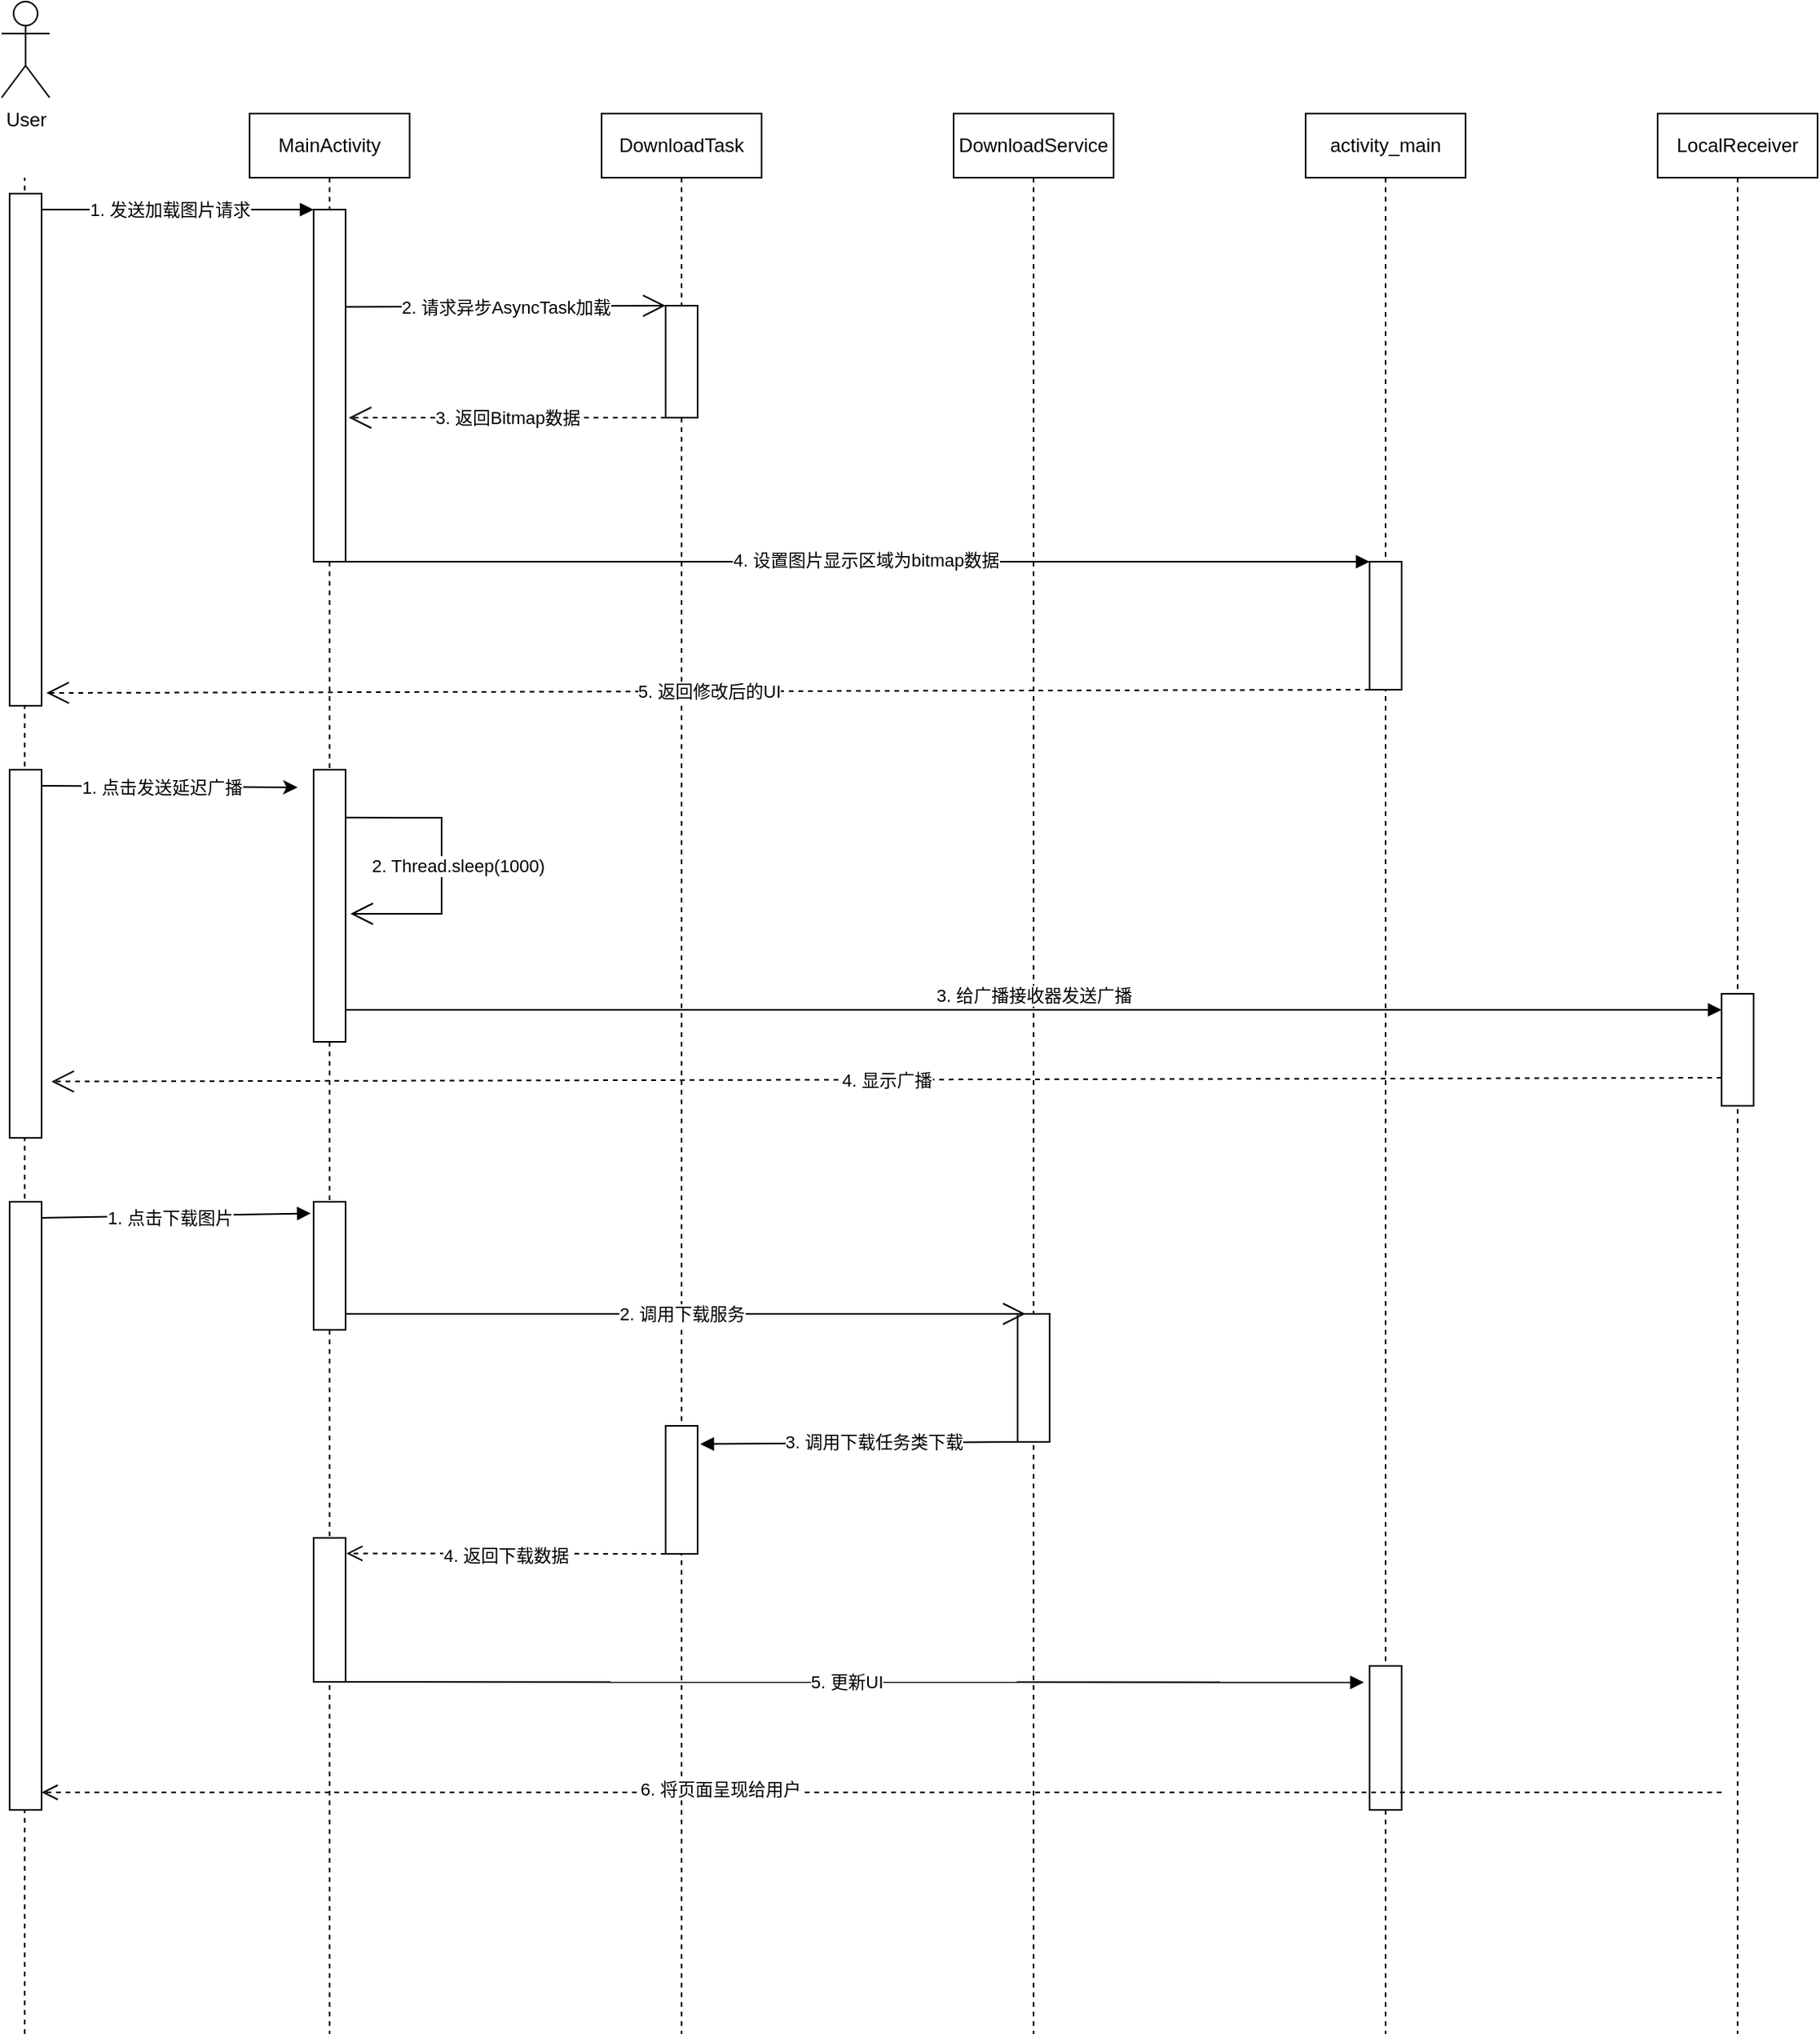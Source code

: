 <mxfile version="15.1.1" type="github">
  <diagram id="ERTIg3c9GlpW2gTC1-mK" name="第 1 页">
    <mxGraphModel dx="2370" dy="1343" grid="1" gridSize="10" guides="1" tooltips="1" connect="1" arrows="1" fold="1" page="1" pageScale="1" pageWidth="827" pageHeight="1169" math="0" shadow="0">
      <root>
        <mxCell id="0" />
        <mxCell id="1" parent="0" />
        <mxCell id="0HNPgDAZULnfaTcV10nY-1" value="MainActivity" style="shape=umlLifeline;perimeter=lifelinePerimeter;whiteSpace=wrap;html=1;container=1;collapsible=0;recursiveResize=0;outlineConnect=0;" vertex="1" parent="1">
          <mxGeometry x="220" y="120" width="100" height="1200" as="geometry" />
        </mxCell>
        <mxCell id="0HNPgDAZULnfaTcV10nY-2" value="DownloadTask" style="shape=umlLifeline;perimeter=lifelinePerimeter;whiteSpace=wrap;html=1;container=1;collapsible=0;recursiveResize=0;outlineConnect=0;" vertex="1" parent="1">
          <mxGeometry x="440" y="120" width="100" height="1200" as="geometry" />
        </mxCell>
        <mxCell id="0HNPgDAZULnfaTcV10nY-3" value="DownloadService" style="shape=umlLifeline;perimeter=lifelinePerimeter;whiteSpace=wrap;html=1;container=1;collapsible=0;recursiveResize=0;outlineConnect=0;" vertex="1" parent="1">
          <mxGeometry x="660" y="120" width="100" height="1200" as="geometry" />
        </mxCell>
        <mxCell id="0HNPgDAZULnfaTcV10nY-4" value="User" style="shape=umlActor;verticalLabelPosition=bottom;verticalAlign=top;html=1;" vertex="1" parent="1">
          <mxGeometry x="65" y="50" width="30" height="60" as="geometry" />
        </mxCell>
        <mxCell id="0HNPgDAZULnfaTcV10nY-5" value="" style="endArrow=none;dashed=1;html=1;" edge="1" parent="1">
          <mxGeometry width="50" height="50" relative="1" as="geometry">
            <mxPoint x="79.41" y="1320" as="sourcePoint" />
            <mxPoint x="79.41" y="160" as="targetPoint" />
          </mxGeometry>
        </mxCell>
        <mxCell id="0HNPgDAZULnfaTcV10nY-8" value="" style="rounded=0;whiteSpace=wrap;html=1;" vertex="1" parent="1">
          <mxGeometry x="70" y="170" width="20" height="320" as="geometry" />
        </mxCell>
        <mxCell id="0HNPgDAZULnfaTcV10nY-9" value="" style="html=1;verticalAlign=bottom;endArrow=block;entryX=0;entryY=0;entryDx=0;entryDy=0;" edge="1" parent="1" target="0HNPgDAZULnfaTcV10nY-10">
          <mxGeometry width="80" relative="1" as="geometry">
            <mxPoint x="90" y="180" as="sourcePoint" />
            <mxPoint x="170" y="180" as="targetPoint" />
          </mxGeometry>
        </mxCell>
        <mxCell id="0HNPgDAZULnfaTcV10nY-12" value="1. 发送加载图片请求" style="edgeLabel;html=1;align=center;verticalAlign=middle;resizable=0;points=[];" vertex="1" connectable="0" parent="0HNPgDAZULnfaTcV10nY-9">
          <mxGeometry x="0.373" y="1" relative="1" as="geometry">
            <mxPoint x="-37" y="1" as="offset" />
          </mxGeometry>
        </mxCell>
        <mxCell id="0HNPgDAZULnfaTcV10nY-10" value="" style="rounded=0;whiteSpace=wrap;html=1;" vertex="1" parent="1">
          <mxGeometry x="260" y="180" width="20" height="220" as="geometry" />
        </mxCell>
        <mxCell id="0HNPgDAZULnfaTcV10nY-14" value="" style="rounded=0;whiteSpace=wrap;html=1;" vertex="1" parent="1">
          <mxGeometry x="480" y="240" width="20" height="70" as="geometry" />
        </mxCell>
        <mxCell id="0HNPgDAZULnfaTcV10nY-15" value="" style="endArrow=open;endFill=1;endSize=12;html=1;exitX=1.007;exitY=0.276;exitDx=0;exitDy=0;exitPerimeter=0;" edge="1" parent="1" source="0HNPgDAZULnfaTcV10nY-10">
          <mxGeometry width="160" relative="1" as="geometry">
            <mxPoint x="350" y="209.76" as="sourcePoint" />
            <mxPoint x="480" y="240" as="targetPoint" />
          </mxGeometry>
        </mxCell>
        <mxCell id="0HNPgDAZULnfaTcV10nY-16" value="2. 请求异步AsyncTask加载" style="edgeLabel;html=1;align=center;verticalAlign=middle;resizable=0;points=[];" vertex="1" connectable="0" parent="0HNPgDAZULnfaTcV10nY-15">
          <mxGeometry x="-0.114" y="2" relative="1" as="geometry">
            <mxPoint x="11" y="2" as="offset" />
          </mxGeometry>
        </mxCell>
        <mxCell id="0HNPgDAZULnfaTcV10nY-20" value="3. 返回Bitmap数据" style="endArrow=open;endSize=12;dashed=1;html=1;exitX=0;exitY=1;exitDx=0;exitDy=0;" edge="1" parent="1" source="0HNPgDAZULnfaTcV10nY-14">
          <mxGeometry width="160" relative="1" as="geometry">
            <mxPoint x="290" y="320" as="sourcePoint" />
            <mxPoint x="282" y="310" as="targetPoint" />
          </mxGeometry>
        </mxCell>
        <mxCell id="0HNPgDAZULnfaTcV10nY-21" value="activity_main" style="shape=umlLifeline;perimeter=lifelinePerimeter;whiteSpace=wrap;html=1;container=1;collapsible=0;recursiveResize=0;outlineConnect=0;" vertex="1" parent="1">
          <mxGeometry x="880" y="120" width="100" height="1200" as="geometry" />
        </mxCell>
        <mxCell id="0HNPgDAZULnfaTcV10nY-22" value="" style="html=1;verticalAlign=bottom;endArrow=block;entryX=0;entryY=0;entryDx=0;entryDy=0;" edge="1" parent="1" target="0HNPgDAZULnfaTcV10nY-23">
          <mxGeometry width="80" relative="1" as="geometry">
            <mxPoint x="280" y="400" as="sourcePoint" />
            <mxPoint x="890" y="400" as="targetPoint" />
          </mxGeometry>
        </mxCell>
        <mxCell id="0HNPgDAZULnfaTcV10nY-24" value="4. 设置图片显示区域为bitmap数据" style="edgeLabel;html=1;align=center;verticalAlign=middle;resizable=0;points=[];" vertex="1" connectable="0" parent="0HNPgDAZULnfaTcV10nY-22">
          <mxGeometry x="0.015" y="1" relative="1" as="geometry">
            <mxPoint as="offset" />
          </mxGeometry>
        </mxCell>
        <mxCell id="0HNPgDAZULnfaTcV10nY-23" value="" style="rounded=0;whiteSpace=wrap;html=1;" vertex="1" parent="1">
          <mxGeometry x="920" y="400" width="20" height="80" as="geometry" />
        </mxCell>
        <mxCell id="0HNPgDAZULnfaTcV10nY-25" value="5. 返回修改后的UI" style="endArrow=open;endSize=12;dashed=1;html=1;exitX=0;exitY=1;exitDx=0;exitDy=0;entryX=1.15;entryY=0.975;entryDx=0;entryDy=0;entryPerimeter=0;" edge="1" parent="1" source="0HNPgDAZULnfaTcV10nY-23" target="0HNPgDAZULnfaTcV10nY-8">
          <mxGeometry width="160" relative="1" as="geometry">
            <mxPoint x="440" y="450" as="sourcePoint" />
            <mxPoint x="600" y="450" as="targetPoint" />
          </mxGeometry>
        </mxCell>
        <mxCell id="0HNPgDAZULnfaTcV10nY-28" value="LocalReceiver" style="shape=umlLifeline;perimeter=lifelinePerimeter;whiteSpace=wrap;html=1;container=1;collapsible=0;recursiveResize=0;outlineConnect=0;" vertex="1" parent="1">
          <mxGeometry x="1100" y="120" width="100" height="1200" as="geometry" />
        </mxCell>
        <mxCell id="0HNPgDAZULnfaTcV10nY-29" value="" style="rounded=0;whiteSpace=wrap;html=1;" vertex="1" parent="1">
          <mxGeometry x="70" y="530" width="20" height="230" as="geometry" />
        </mxCell>
        <mxCell id="0HNPgDAZULnfaTcV10nY-30" value="" style="endArrow=classic;html=1;" edge="1" parent="1">
          <mxGeometry width="50" height="50" relative="1" as="geometry">
            <mxPoint x="90" y="540" as="sourcePoint" />
            <mxPoint x="250" y="541" as="targetPoint" />
          </mxGeometry>
        </mxCell>
        <mxCell id="0HNPgDAZULnfaTcV10nY-32" value="1. 点击发送延迟广播" style="edgeLabel;html=1;align=center;verticalAlign=middle;resizable=0;points=[];" vertex="1" connectable="0" parent="0HNPgDAZULnfaTcV10nY-30">
          <mxGeometry x="-0.066" relative="1" as="geometry">
            <mxPoint as="offset" />
          </mxGeometry>
        </mxCell>
        <mxCell id="0HNPgDAZULnfaTcV10nY-31" value="" style="rounded=0;whiteSpace=wrap;html=1;" vertex="1" parent="1">
          <mxGeometry x="260" y="530" width="20" height="170" as="geometry" />
        </mxCell>
        <mxCell id="0HNPgDAZULnfaTcV10nY-33" value="" style="endArrow=open;endFill=1;endSize=12;html=1;rounded=0;" edge="1" parent="1">
          <mxGeometry width="160" relative="1" as="geometry">
            <mxPoint x="280" y="559.83" as="sourcePoint" />
            <mxPoint x="283" y="620" as="targetPoint" />
            <Array as="points">
              <mxPoint x="340" y="560" />
              <mxPoint x="340" y="620" />
            </Array>
          </mxGeometry>
        </mxCell>
        <mxCell id="0HNPgDAZULnfaTcV10nY-34" value="2. Thread.sleep(1000)" style="edgeLabel;html=1;align=center;verticalAlign=middle;resizable=0;points=[];" vertex="1" connectable="0" parent="0HNPgDAZULnfaTcV10nY-33">
          <mxGeometry x="-0.755" y="-1" relative="1" as="geometry">
            <mxPoint x="48" y="29" as="offset" />
          </mxGeometry>
        </mxCell>
        <mxCell id="0HNPgDAZULnfaTcV10nY-35" value="" style="rounded=0;whiteSpace=wrap;html=1;" vertex="1" parent="1">
          <mxGeometry x="1140" y="670" width="20" height="70" as="geometry" />
        </mxCell>
        <mxCell id="0HNPgDAZULnfaTcV10nY-37" value="3. 给广播接收器发送广播" style="html=1;verticalAlign=bottom;endArrow=block;" edge="1" parent="1">
          <mxGeometry width="80" relative="1" as="geometry">
            <mxPoint x="280" y="680" as="sourcePoint" />
            <mxPoint x="1140" y="680" as="targetPoint" />
          </mxGeometry>
        </mxCell>
        <mxCell id="0HNPgDAZULnfaTcV10nY-38" value="4. 显示广播" style="endArrow=open;endSize=12;dashed=1;html=1;exitX=0;exitY=0.75;exitDx=0;exitDy=0;entryX=1.307;entryY=0.847;entryDx=0;entryDy=0;entryPerimeter=0;" edge="1" parent="1" source="0HNPgDAZULnfaTcV10nY-35" target="0HNPgDAZULnfaTcV10nY-29">
          <mxGeometry width="160" relative="1" as="geometry">
            <mxPoint x="900" y="840" as="sourcePoint" />
            <mxPoint x="1060" y="840" as="targetPoint" />
          </mxGeometry>
        </mxCell>
        <mxCell id="0HNPgDAZULnfaTcV10nY-39" value="" style="rounded=0;whiteSpace=wrap;html=1;" vertex="1" parent="1">
          <mxGeometry x="70" y="800" width="20" height="380" as="geometry" />
        </mxCell>
        <mxCell id="0HNPgDAZULnfaTcV10nY-40" value="" style="html=1;verticalAlign=bottom;endArrow=block;entryX=-0.088;entryY=0.09;entryDx=0;entryDy=0;entryPerimeter=0;" edge="1" parent="1" target="0HNPgDAZULnfaTcV10nY-41">
          <mxGeometry width="80" relative="1" as="geometry">
            <mxPoint x="90" y="810" as="sourcePoint" />
            <mxPoint x="170" y="810" as="targetPoint" />
          </mxGeometry>
        </mxCell>
        <mxCell id="0HNPgDAZULnfaTcV10nY-42" value="1. 点击下载图片" style="edgeLabel;html=1;align=center;verticalAlign=middle;resizable=0;points=[];" vertex="1" connectable="0" parent="0HNPgDAZULnfaTcV10nY-40">
          <mxGeometry x="0.14" y="-1" relative="1" as="geometry">
            <mxPoint x="-16" as="offset" />
          </mxGeometry>
        </mxCell>
        <mxCell id="0HNPgDAZULnfaTcV10nY-41" value="" style="rounded=0;whiteSpace=wrap;html=1;" vertex="1" parent="1">
          <mxGeometry x="260" y="800" width="20" height="80" as="geometry" />
        </mxCell>
        <mxCell id="0HNPgDAZULnfaTcV10nY-43" value="" style="rounded=0;whiteSpace=wrap;html=1;" vertex="1" parent="1">
          <mxGeometry x="700" y="870" width="20" height="80" as="geometry" />
        </mxCell>
        <mxCell id="0HNPgDAZULnfaTcV10nY-46" value="" style="rounded=0;whiteSpace=wrap;html=1;" vertex="1" parent="1">
          <mxGeometry x="480" y="940" width="20" height="80" as="geometry" />
        </mxCell>
        <mxCell id="0HNPgDAZULnfaTcV10nY-50" value="" style="endArrow=open;endFill=1;endSize=12;html=1;entryX=0.25;entryY=0;entryDx=0;entryDy=0;" edge="1" parent="1" target="0HNPgDAZULnfaTcV10nY-43">
          <mxGeometry width="160" relative="1" as="geometry">
            <mxPoint x="280" y="870" as="sourcePoint" />
            <mxPoint x="440" y="870" as="targetPoint" />
          </mxGeometry>
        </mxCell>
        <mxCell id="0HNPgDAZULnfaTcV10nY-51" value="2. 调用下载服务" style="edgeLabel;html=1;align=center;verticalAlign=middle;resizable=0;points=[];" vertex="1" connectable="0" parent="0HNPgDAZULnfaTcV10nY-50">
          <mxGeometry x="0.063" y="-1" relative="1" as="geometry">
            <mxPoint x="-16" y="-1" as="offset" />
          </mxGeometry>
        </mxCell>
        <mxCell id="0HNPgDAZULnfaTcV10nY-53" value="" style="html=1;verticalAlign=bottom;endArrow=block;exitX=0;exitY=1;exitDx=0;exitDy=0;entryX=1.083;entryY=0.142;entryDx=0;entryDy=0;entryPerimeter=0;" edge="1" parent="1" source="0HNPgDAZULnfaTcV10nY-43" target="0HNPgDAZULnfaTcV10nY-46">
          <mxGeometry width="80" relative="1" as="geometry">
            <mxPoint x="510" y="900" as="sourcePoint" />
            <mxPoint x="590" y="900" as="targetPoint" />
          </mxGeometry>
        </mxCell>
        <mxCell id="0HNPgDAZULnfaTcV10nY-54" value="3. 调用下载任务类下载" style="edgeLabel;html=1;align=center;verticalAlign=middle;resizable=0;points=[];" vertex="1" connectable="0" parent="0HNPgDAZULnfaTcV10nY-53">
          <mxGeometry x="-0.185" relative="1" as="geometry">
            <mxPoint x="-9" y="-1" as="offset" />
          </mxGeometry>
        </mxCell>
        <mxCell id="0HNPgDAZULnfaTcV10nY-57" value="" style="rounded=0;whiteSpace=wrap;html=1;" vertex="1" parent="1">
          <mxGeometry x="260" y="1010" width="20" height="90" as="geometry" />
        </mxCell>
        <mxCell id="0HNPgDAZULnfaTcV10nY-59" value="" style="html=1;verticalAlign=bottom;endArrow=open;dashed=1;endSize=8;entryX=1.025;entryY=0.108;entryDx=0;entryDy=0;entryPerimeter=0;" edge="1" parent="1" target="0HNPgDAZULnfaTcV10nY-57">
          <mxGeometry x="1" y="100" relative="1" as="geometry">
            <mxPoint x="480" y="1020" as="sourcePoint" />
            <mxPoint x="400" y="1020" as="targetPoint" />
            <mxPoint as="offset" />
          </mxGeometry>
        </mxCell>
        <mxCell id="0HNPgDAZULnfaTcV10nY-60" value="4. 返回下载数据" style="edgeLabel;html=1;align=center;verticalAlign=middle;resizable=0;points=[];" vertex="1" connectable="0" parent="0HNPgDAZULnfaTcV10nY-59">
          <mxGeometry x="-0.159" y="-2" relative="1" as="geometry">
            <mxPoint x="-16" y="3" as="offset" />
          </mxGeometry>
        </mxCell>
        <mxCell id="0HNPgDAZULnfaTcV10nY-61" value="" style="rounded=0;whiteSpace=wrap;html=1;" vertex="1" parent="1">
          <mxGeometry x="920" y="1090" width="20" height="90" as="geometry" />
        </mxCell>
        <mxCell id="0HNPgDAZULnfaTcV10nY-62" value="" style="html=1;verticalAlign=bottom;endArrow=block;entryX=-0.179;entryY=0.114;entryDx=0;entryDy=0;entryPerimeter=0;" edge="1" parent="1" target="0HNPgDAZULnfaTcV10nY-61">
          <mxGeometry width="80" relative="1" as="geometry">
            <mxPoint x="280" y="1100" as="sourcePoint" />
            <mxPoint x="360" y="1100" as="targetPoint" />
          </mxGeometry>
        </mxCell>
        <mxCell id="0HNPgDAZULnfaTcV10nY-63" value="5. 更新UI" style="edgeLabel;html=1;align=center;verticalAlign=middle;resizable=0;points=[];" vertex="1" connectable="0" parent="0HNPgDAZULnfaTcV10nY-62">
          <mxGeometry x="0.068" y="-2" relative="1" as="geometry">
            <mxPoint x="-27" y="-2" as="offset" />
          </mxGeometry>
        </mxCell>
        <mxCell id="0HNPgDAZULnfaTcV10nY-64" value="" style="html=1;verticalAlign=bottom;endArrow=open;dashed=1;endSize=8;" edge="1" parent="1">
          <mxGeometry relative="1" as="geometry">
            <mxPoint x="1140" y="1169" as="sourcePoint" />
            <mxPoint x="90" y="1169" as="targetPoint" />
          </mxGeometry>
        </mxCell>
        <mxCell id="0HNPgDAZULnfaTcV10nY-65" value="6. 将页面呈现给用户" style="edgeLabel;html=1;align=center;verticalAlign=middle;resizable=0;points=[];" vertex="1" connectable="0" parent="0HNPgDAZULnfaTcV10nY-64">
          <mxGeometry x="0.192" y="-2" relative="1" as="geometry">
            <mxPoint as="offset" />
          </mxGeometry>
        </mxCell>
      </root>
    </mxGraphModel>
  </diagram>
</mxfile>
